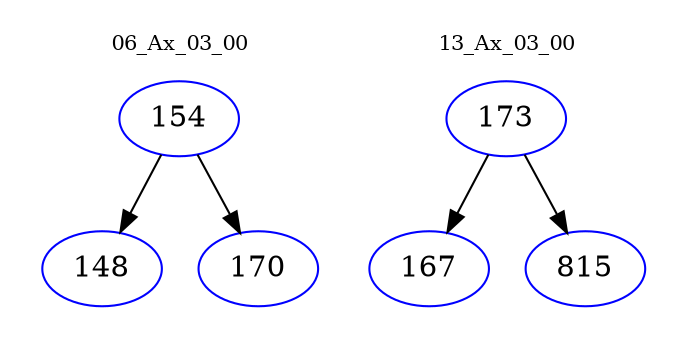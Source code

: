digraph{
subgraph cluster_0 {
color = white
label = "06_Ax_03_00";
fontsize=10;
T0_154 [label="154", color="blue"]
T0_154 -> T0_148 [color="black"]
T0_148 [label="148", color="blue"]
T0_154 -> T0_170 [color="black"]
T0_170 [label="170", color="blue"]
}
subgraph cluster_1 {
color = white
label = "13_Ax_03_00";
fontsize=10;
T1_173 [label="173", color="blue"]
T1_173 -> T1_167 [color="black"]
T1_167 [label="167", color="blue"]
T1_173 -> T1_815 [color="black"]
T1_815 [label="815", color="blue"]
}
}
